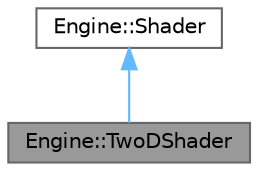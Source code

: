 digraph "Engine::TwoDShader"
{
 // LATEX_PDF_SIZE
  bgcolor="transparent";
  edge [fontname=Helvetica,fontsize=10,labelfontname=Helvetica,labelfontsize=10];
  node [fontname=Helvetica,fontsize=10,shape=box,height=0.2,width=0.4];
  Node1 [label="Engine::TwoDShader",height=0.2,width=0.4,color="gray40", fillcolor="grey60", style="filled", fontcolor="black",tooltip="TwoDShader, automatically set before calling on_draw_2d."];
  Node2 -> Node1 [dir="back",color="steelblue1",style="solid"];
  Node2 [label="Engine::Shader",height=0.2,width=0.4,color="gray40", fillcolor="white", style="filled",URL="$class_engine_1_1_shader.html",tooltip="Shader abstract class."];
}
